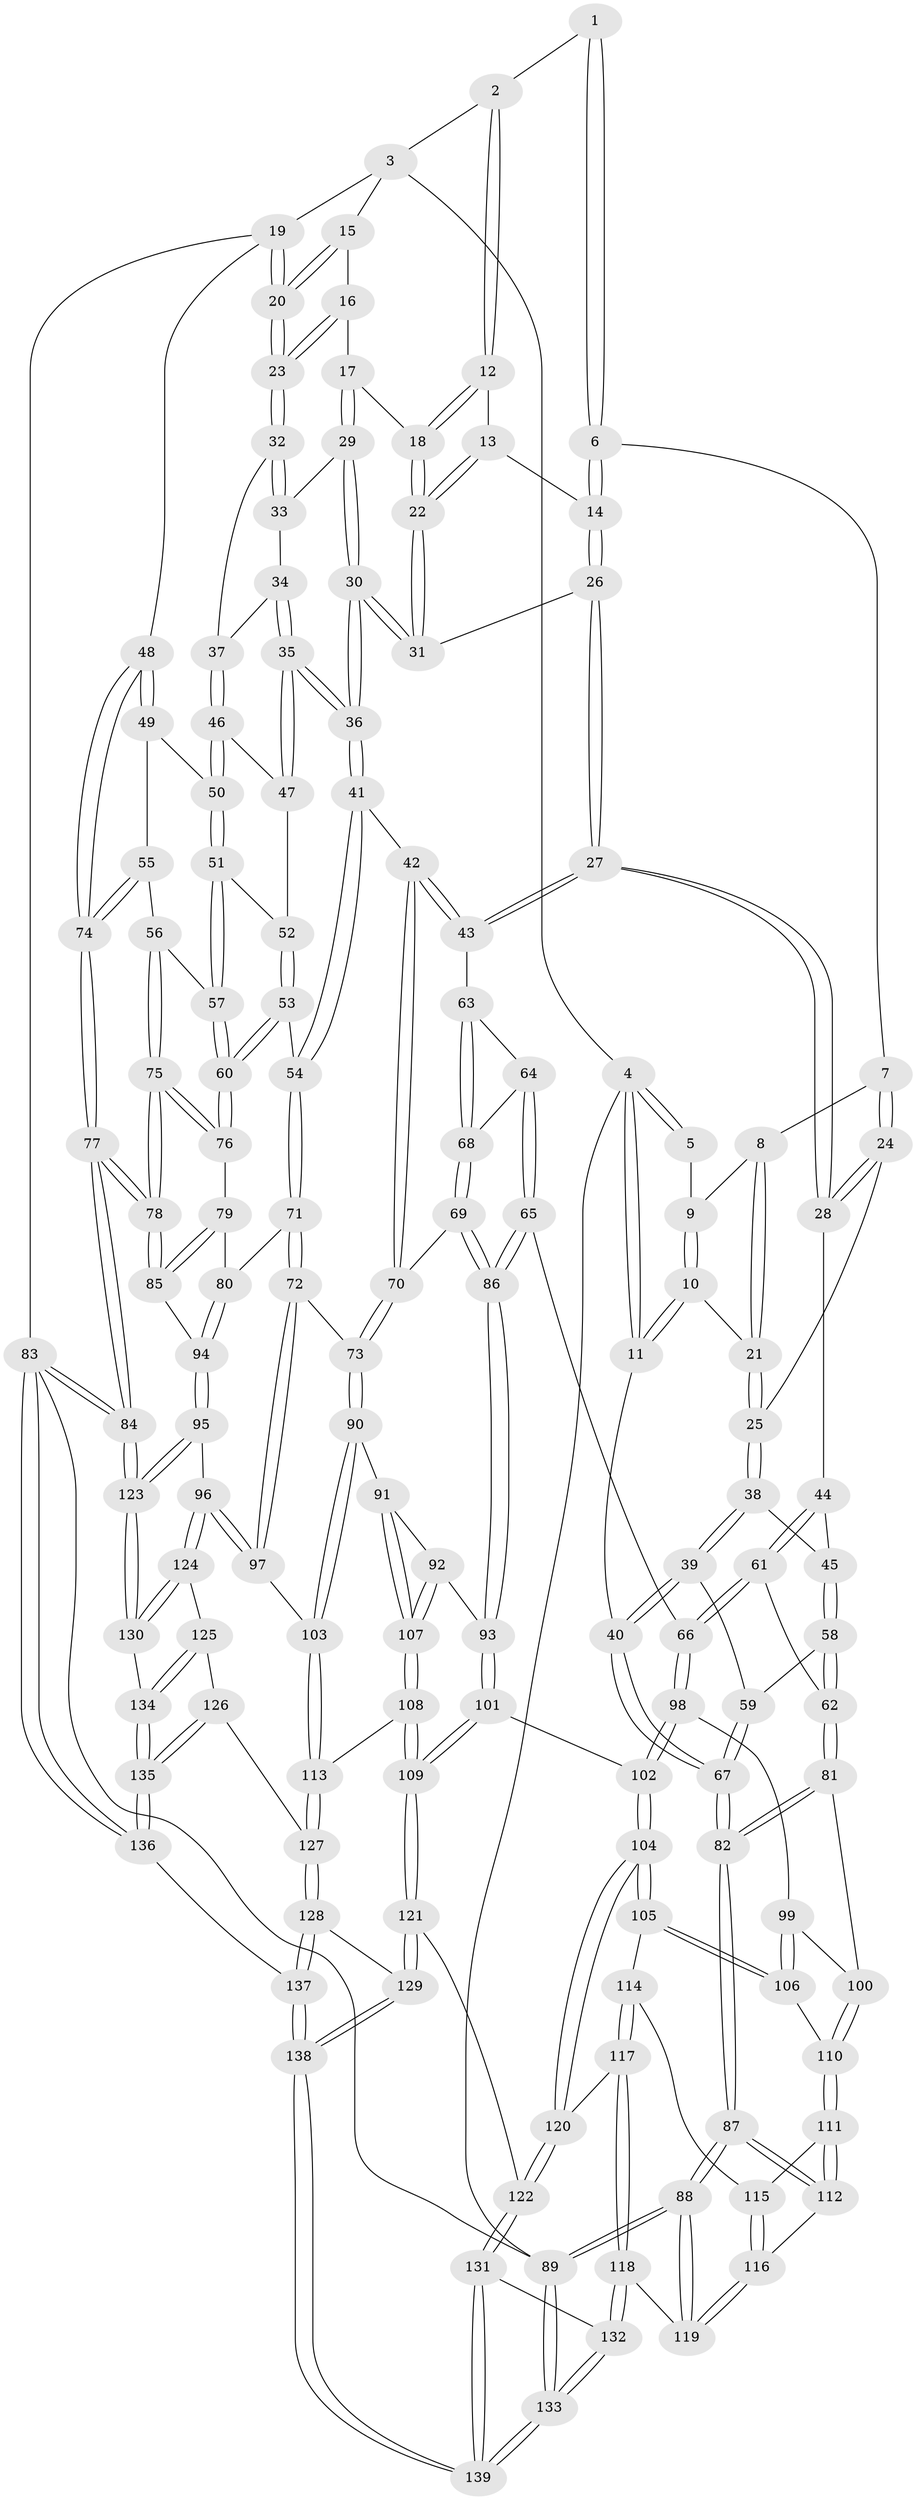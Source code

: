 // Generated by graph-tools (version 1.1) at 2025/11/02/27/25 16:11:53]
// undirected, 139 vertices, 344 edges
graph export_dot {
graph [start="1"]
  node [color=gray90,style=filled];
  1 [pos="+0.3379724054297449+0"];
  2 [pos="+0.548687332865956+0"];
  3 [pos="+0.8711126970989899+0"];
  4 [pos="+0+0"];
  5 [pos="+0.03587264297975437+0"];
  6 [pos="+0.3097708038749422+0.07040734439410122"];
  7 [pos="+0.29660273750365185+0.08083083991005775"];
  8 [pos="+0.16364028181848347+0.05817947742602514"];
  9 [pos="+0.07822383300779792+0"];
  10 [pos="+0.05213915931955611+0.1704196504854723"];
  11 [pos="+0+0.17538865961957217"];
  12 [pos="+0.5508841258332706+0"];
  13 [pos="+0.5456027267500965+0"];
  14 [pos="+0.4624314143158133+0.14387423439617933"];
  15 [pos="+0.8603162340633673+0"];
  16 [pos="+0.8345868275050832+0.03037584439754095"];
  17 [pos="+0.8113627390081644+0.06690674732226132"];
  18 [pos="+0.669786821379327+0.08281849636212894"];
  19 [pos="+1+0.24021717204759455"];
  20 [pos="+1+0.19729994232060896"];
  21 [pos="+0.08813618977131071+0.180412941747942"];
  22 [pos="+0.6415403336799168+0.20578240604513562"];
  23 [pos="+1+0.19670232772792173"];
  24 [pos="+0.2530272766589066+0.19140509219678195"];
  25 [pos="+0.09726561559078141+0.18922825930244783"];
  26 [pos="+0.46961005107624504+0.1815945005058679"];
  27 [pos="+0.40300410291869304+0.33764443935927807"];
  28 [pos="+0.33855375645428915+0.3367899533823241"];
  29 [pos="+0.804309705948979+0.11446321642902015"];
  30 [pos="+0.6936022575770532+0.2644564259367875"];
  31 [pos="+0.6414651277978496+0.2109086495945457"];
  32 [pos="+0.9411942556106846+0.22857235011670887"];
  33 [pos="+0.8221167164031449+0.13929366319177733"];
  34 [pos="+0.8486914947434572+0.24059622704165257"];
  35 [pos="+0.7175312437950297+0.2804243965780666"];
  36 [pos="+0.6957252713824934+0.2753985074180148"];
  37 [pos="+0.8986127502062234+0.26095781028997495"];
  38 [pos="+0.12055165483373148+0.3255952500959692"];
  39 [pos="+0.05911143820749512+0.3660028212820562"];
  40 [pos="+0+0.3685961964281389"];
  41 [pos="+0.6328769632302761+0.3988511978279593"];
  42 [pos="+0.5829723077554154+0.4042700742142022"];
  43 [pos="+0.41019822422544455+0.3445687516618511"];
  44 [pos="+0.28927426369538445+0.36715248309916637"];
  45 [pos="+0.15677380023780518+0.3436571885117735"];
  46 [pos="+0.8826046099469114+0.31314334204824584"];
  47 [pos="+0.7856995746058114+0.3162869712984733"];
  48 [pos="+1+0.25636277788785905"];
  49 [pos="+0.9591198165549153+0.3628889081047765"];
  50 [pos="+0.9028469459984766+0.36036546390759927"];
  51 [pos="+0.8754619933146173+0.40401356596773397"];
  52 [pos="+0.7970969326865366+0.34036440494513265"];
  53 [pos="+0.8048715294959019+0.4655961093736288"];
  54 [pos="+0.6446226346869554+0.41270339891182467"];
  55 [pos="+0.9577106394028336+0.4802437193667603"];
  56 [pos="+0.9527283646685352+0.4826736482889123"];
  57 [pos="+0.8656739670075027+0.43530183016401225"];
  58 [pos="+0.1282754073593117+0.4900063386029596"];
  59 [pos="+0.08073881638958694+0.46675803556661494"];
  60 [pos="+0.8073257003374142+0.4670369293995221"];
  61 [pos="+0.21874052724164383+0.5548025390427312"];
  62 [pos="+0.18263939845721863+0.549667330161336"];
  63 [pos="+0.4105153736894836+0.4616173125038038"];
  64 [pos="+0.35856852670633416+0.5501042778469798"];
  65 [pos="+0.33404534616061154+0.5727089524120818"];
  66 [pos="+0.22148258642619414+0.5583511815232679"];
  67 [pos="+0+0.5987808230298801"];
  68 [pos="+0.4772549980914774+0.5659608487052953"];
  69 [pos="+0.48426557811093857+0.5726779553626498"];
  70 [pos="+0.5122991033894835+0.5778524054276283"];
  71 [pos="+0.6712211163421266+0.5869161367488719"];
  72 [pos="+0.6408788035987933+0.6071530296034825"];
  73 [pos="+0.5338804685931463+0.6071022758486274"];
  74 [pos="+1+0.44346204547993295"];
  75 [pos="+0.9266462841589551+0.5773836472807977"];
  76 [pos="+0.8090522508762918+0.4866393880487098"];
  77 [pos="+1+0.8411685829440009"];
  78 [pos="+0.9428562874203799+0.688133598302106"];
  79 [pos="+0.7838977849098078+0.5614250186473684"];
  80 [pos="+0.6958843001361505+0.5951552205770934"];
  81 [pos="+0.04258643418293415+0.6173452418970489"];
  82 [pos="+0+0.6244074352369338"];
  83 [pos="+1+1"];
  84 [pos="+1+1"];
  85 [pos="+0.900851300863428+0.6881456255534042"];
  86 [pos="+0.387562992248463+0.6370997065593267"];
  87 [pos="+0+0.7128063766859447"];
  88 [pos="+0+1"];
  89 [pos="+0+1"];
  90 [pos="+0.5248756349725707+0.6471254345002367"];
  91 [pos="+0.511793518239717+0.6585396527881692"];
  92 [pos="+0.40151758186225817+0.6579341642587967"];
  93 [pos="+0.38764406035590254+0.6394433123606297"];
  94 [pos="+0.7762660346953052+0.7351515107485433"];
  95 [pos="+0.744806479773161+0.7726460558133255"];
  96 [pos="+0.688530161649358+0.799859194701538"];
  97 [pos="+0.6303349457402968+0.7573138462334688"];
  98 [pos="+0.2224954675179265+0.5756762180388275"];
  99 [pos="+0.16490493827216976+0.6581692792231695"];
  100 [pos="+0.09052689779924067+0.6707698647570961"];
  101 [pos="+0.2942848561829435+0.7204685276614498"];
  102 [pos="+0.2601168743028917+0.7074391786217571"];
  103 [pos="+0.5926477685944297+0.7527157598575949"];
  104 [pos="+0.22233989703355386+0.7390670453539208"];
  105 [pos="+0.1726579261663514+0.7313838869166159"];
  106 [pos="+0.14865476028196437+0.6944855691533846"];
  107 [pos="+0.441121558625349+0.7677156474029644"];
  108 [pos="+0.44085845107543403+0.7708526723126824"];
  109 [pos="+0.36006536880325735+0.7994804404288236"];
  110 [pos="+0.1041765326868816+0.6908258556943262"];
  111 [pos="+0.10104779060800122+0.7244133370772162"];
  112 [pos="+0.04159345544593377+0.7718329940019091"];
  113 [pos="+0.4875745632460752+0.7997585481678171"];
  114 [pos="+0.15297263069816627+0.7424041973525962"];
  115 [pos="+0.13228136847527058+0.744395060402428"];
  116 [pos="+0.09506609115794658+0.8105394771602988"];
  117 [pos="+0.14186758809927985+0.8473253558524744"];
  118 [pos="+0.136678370472393+0.8504630645803459"];
  119 [pos="+0.1064528069211623+0.8256795460376284"];
  120 [pos="+0.20668039082569273+0.8224210518364392"];
  121 [pos="+0.32928950186120687+0.8685729389959088"];
  122 [pos="+0.28401435206968795+0.8701665739297061"];
  123 [pos="+0.9427072516650735+0.9930773250119415"];
  124 [pos="+0.678355549887247+0.8420445803368232"];
  125 [pos="+0.6701443128093519+0.8571619371685697"];
  126 [pos="+0.5799542778391822+0.8955984020156248"];
  127 [pos="+0.5067831293508254+0.8759404641571656"];
  128 [pos="+0.4718786243590834+0.9234088939636199"];
  129 [pos="+0.3458420146750011+0.900451762404758"];
  130 [pos="+0.8508596028592568+0.9661595738649705"];
  131 [pos="+0.2199533555612333+0.9372111995891034"];
  132 [pos="+0.13350809023153204+0.8719930761770747"];
  133 [pos="+0+1"];
  134 [pos="+0.6880984470601305+0.9607025845714512"];
  135 [pos="+0.5819679386965202+1"];
  136 [pos="+0.5756496970854685+1"];
  137 [pos="+0.50472249929566+1"];
  138 [pos="+0.31213644295476417+1"];
  139 [pos="+0.18349351634866923+1"];
  1 -- 2;
  1 -- 6;
  1 -- 6;
  2 -- 3;
  2 -- 12;
  2 -- 12;
  3 -- 4;
  3 -- 15;
  3 -- 19;
  4 -- 5;
  4 -- 5;
  4 -- 11;
  4 -- 11;
  4 -- 89;
  5 -- 9;
  6 -- 7;
  6 -- 14;
  6 -- 14;
  7 -- 8;
  7 -- 24;
  7 -- 24;
  8 -- 9;
  8 -- 21;
  8 -- 21;
  9 -- 10;
  9 -- 10;
  10 -- 11;
  10 -- 11;
  10 -- 21;
  11 -- 40;
  12 -- 13;
  12 -- 18;
  12 -- 18;
  13 -- 14;
  13 -- 22;
  13 -- 22;
  14 -- 26;
  14 -- 26;
  15 -- 16;
  15 -- 20;
  15 -- 20;
  16 -- 17;
  16 -- 23;
  16 -- 23;
  17 -- 18;
  17 -- 29;
  17 -- 29;
  18 -- 22;
  18 -- 22;
  19 -- 20;
  19 -- 20;
  19 -- 48;
  19 -- 83;
  20 -- 23;
  20 -- 23;
  21 -- 25;
  21 -- 25;
  22 -- 31;
  22 -- 31;
  23 -- 32;
  23 -- 32;
  24 -- 25;
  24 -- 28;
  24 -- 28;
  25 -- 38;
  25 -- 38;
  26 -- 27;
  26 -- 27;
  26 -- 31;
  27 -- 28;
  27 -- 28;
  27 -- 43;
  27 -- 43;
  28 -- 44;
  29 -- 30;
  29 -- 30;
  29 -- 33;
  30 -- 31;
  30 -- 31;
  30 -- 36;
  30 -- 36;
  32 -- 33;
  32 -- 33;
  32 -- 37;
  33 -- 34;
  34 -- 35;
  34 -- 35;
  34 -- 37;
  35 -- 36;
  35 -- 36;
  35 -- 47;
  35 -- 47;
  36 -- 41;
  36 -- 41;
  37 -- 46;
  37 -- 46;
  38 -- 39;
  38 -- 39;
  38 -- 45;
  39 -- 40;
  39 -- 40;
  39 -- 59;
  40 -- 67;
  40 -- 67;
  41 -- 42;
  41 -- 54;
  41 -- 54;
  42 -- 43;
  42 -- 43;
  42 -- 70;
  42 -- 70;
  43 -- 63;
  44 -- 45;
  44 -- 61;
  44 -- 61;
  45 -- 58;
  45 -- 58;
  46 -- 47;
  46 -- 50;
  46 -- 50;
  47 -- 52;
  48 -- 49;
  48 -- 49;
  48 -- 74;
  48 -- 74;
  49 -- 50;
  49 -- 55;
  50 -- 51;
  50 -- 51;
  51 -- 52;
  51 -- 57;
  51 -- 57;
  52 -- 53;
  52 -- 53;
  53 -- 54;
  53 -- 60;
  53 -- 60;
  54 -- 71;
  54 -- 71;
  55 -- 56;
  55 -- 74;
  55 -- 74;
  56 -- 57;
  56 -- 75;
  56 -- 75;
  57 -- 60;
  57 -- 60;
  58 -- 59;
  58 -- 62;
  58 -- 62;
  59 -- 67;
  59 -- 67;
  60 -- 76;
  60 -- 76;
  61 -- 62;
  61 -- 66;
  61 -- 66;
  62 -- 81;
  62 -- 81;
  63 -- 64;
  63 -- 68;
  63 -- 68;
  64 -- 65;
  64 -- 65;
  64 -- 68;
  65 -- 66;
  65 -- 86;
  65 -- 86;
  66 -- 98;
  66 -- 98;
  67 -- 82;
  67 -- 82;
  68 -- 69;
  68 -- 69;
  69 -- 70;
  69 -- 86;
  69 -- 86;
  70 -- 73;
  70 -- 73;
  71 -- 72;
  71 -- 72;
  71 -- 80;
  72 -- 73;
  72 -- 97;
  72 -- 97;
  73 -- 90;
  73 -- 90;
  74 -- 77;
  74 -- 77;
  75 -- 76;
  75 -- 76;
  75 -- 78;
  75 -- 78;
  76 -- 79;
  77 -- 78;
  77 -- 78;
  77 -- 84;
  77 -- 84;
  78 -- 85;
  78 -- 85;
  79 -- 80;
  79 -- 85;
  79 -- 85;
  80 -- 94;
  80 -- 94;
  81 -- 82;
  81 -- 82;
  81 -- 100;
  82 -- 87;
  82 -- 87;
  83 -- 84;
  83 -- 84;
  83 -- 136;
  83 -- 136;
  83 -- 89;
  84 -- 123;
  84 -- 123;
  85 -- 94;
  86 -- 93;
  86 -- 93;
  87 -- 88;
  87 -- 88;
  87 -- 112;
  87 -- 112;
  88 -- 89;
  88 -- 89;
  88 -- 119;
  88 -- 119;
  89 -- 133;
  89 -- 133;
  90 -- 91;
  90 -- 103;
  90 -- 103;
  91 -- 92;
  91 -- 107;
  91 -- 107;
  92 -- 93;
  92 -- 107;
  92 -- 107;
  93 -- 101;
  93 -- 101;
  94 -- 95;
  94 -- 95;
  95 -- 96;
  95 -- 123;
  95 -- 123;
  96 -- 97;
  96 -- 97;
  96 -- 124;
  96 -- 124;
  97 -- 103;
  98 -- 99;
  98 -- 102;
  98 -- 102;
  99 -- 100;
  99 -- 106;
  99 -- 106;
  100 -- 110;
  100 -- 110;
  101 -- 102;
  101 -- 109;
  101 -- 109;
  102 -- 104;
  102 -- 104;
  103 -- 113;
  103 -- 113;
  104 -- 105;
  104 -- 105;
  104 -- 120;
  104 -- 120;
  105 -- 106;
  105 -- 106;
  105 -- 114;
  106 -- 110;
  107 -- 108;
  107 -- 108;
  108 -- 109;
  108 -- 109;
  108 -- 113;
  109 -- 121;
  109 -- 121;
  110 -- 111;
  110 -- 111;
  111 -- 112;
  111 -- 112;
  111 -- 115;
  112 -- 116;
  113 -- 127;
  113 -- 127;
  114 -- 115;
  114 -- 117;
  114 -- 117;
  115 -- 116;
  115 -- 116;
  116 -- 119;
  116 -- 119;
  117 -- 118;
  117 -- 118;
  117 -- 120;
  118 -- 119;
  118 -- 132;
  118 -- 132;
  120 -- 122;
  120 -- 122;
  121 -- 122;
  121 -- 129;
  121 -- 129;
  122 -- 131;
  122 -- 131;
  123 -- 130;
  123 -- 130;
  124 -- 125;
  124 -- 130;
  124 -- 130;
  125 -- 126;
  125 -- 134;
  125 -- 134;
  126 -- 127;
  126 -- 135;
  126 -- 135;
  127 -- 128;
  127 -- 128;
  128 -- 129;
  128 -- 137;
  128 -- 137;
  129 -- 138;
  129 -- 138;
  130 -- 134;
  131 -- 132;
  131 -- 139;
  131 -- 139;
  132 -- 133;
  132 -- 133;
  133 -- 139;
  133 -- 139;
  134 -- 135;
  134 -- 135;
  135 -- 136;
  135 -- 136;
  136 -- 137;
  137 -- 138;
  137 -- 138;
  138 -- 139;
  138 -- 139;
}
